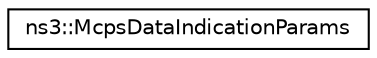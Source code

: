 digraph "Graphical Class Hierarchy"
{
 // LATEX_PDF_SIZE
  edge [fontname="Helvetica",fontsize="10",labelfontname="Helvetica",labelfontsize="10"];
  node [fontname="Helvetica",fontsize="10",shape=record];
  rankdir="LR";
  Node0 [label="ns3::McpsDataIndicationParams",height=0.2,width=0.4,color="black", fillcolor="white", style="filled",URL="$structns3_1_1_mcps_data_indication_params.html",tooltip="MCPS-DATA.indication params."];
}
